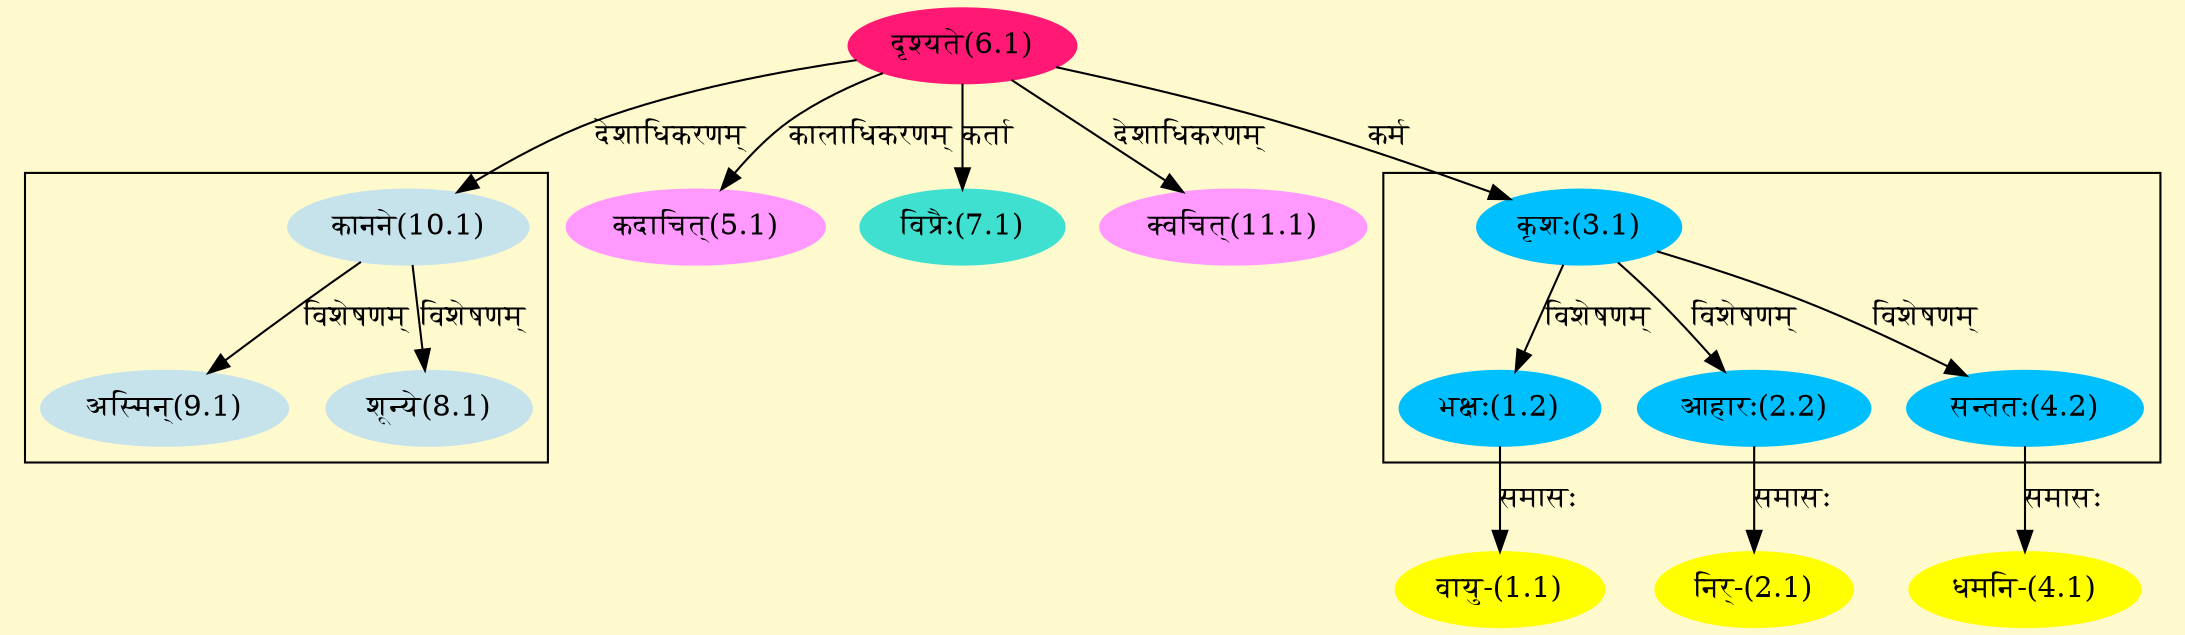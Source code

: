 digraph G{
rankdir=BT;
 compound=true;
 bgcolor="lemonchiffon1";

subgraph cluster_1{
Node1_2 [style=filled, color="#00BFFF" label = "भक्षः(1.2)"]
Node3_1 [style=filled, color="#00BFFF" label = "कृशः(3.1)"]
Node2_2 [style=filled, color="#00BFFF" label = "आहारः(2.2)"]
Node4_2 [style=filled, color="#00BFFF" label = "सन्ततः(4.2)"]

}

subgraph cluster_2{
Node8_1 [style=filled, color="#C6E2EB" label = "शून्ये(8.1)"]
Node10_1 [style=filled, color="#C6E2EB" label = "कानने(10.1)"]
Node9_1 [style=filled, color="#C6E2EB" label = "अस्मिन्(9.1)"]

}
Node1_1 [style=filled, color="#FFFF00" label = "वायु-(1.1)"]
Node1_2 [style=filled, color="#00BFFF" label = "भक्षः(1.2)"]
Node2_1 [style=filled, color="#FFFF00" label = "निर्-(2.1)"]
Node2_2 [style=filled, color="#00BFFF" label = "आहारः(2.2)"]
Node3_1 [style=filled, color="#00BFFF" label = "कृशः(3.1)"]
Node6_1 [style=filled, color="#FF1975" label = "दृश्यते(6.1)"]
Node4_1 [style=filled, color="#FFFF00" label = "धमनि-(4.1)"]
Node4_2 [style=filled, color="#00BFFF" label = "सन्ततः(4.2)"]
Node5_1 [style=filled, color="#FF99FF" label = "कदाचित्(5.1)"]
Node [style=filled, color="" label = "()"]
Node7_1 [style=filled, color="#40E0D0" label = "विप्रैः(7.1)"]
Node10_1 [style=filled, color="#C6E2EB" label = "कानने(10.1)"]
Node11_1 [style=filled, color="#FF99FF" label = "क्वचित्(11.1)"]
/* Start of Relations section */

Node1_1 -> Node1_2 [  label="समासः"  dir="back" ]
Node1_2 -> Node3_1 [  label="विशेषणम्"  dir="back" ]
Node2_1 -> Node2_2 [  label="समासः"  dir="back" ]
Node2_2 -> Node3_1 [  label="विशेषणम्"  dir="back" ]
Node3_1 -> Node6_1 [  label="कर्म"  dir="back" ]
Node4_1 -> Node4_2 [  label="समासः"  dir="back" ]
Node4_2 -> Node3_1 [  label="विशेषणम्"  dir="back" ]
Node5_1 -> Node6_1 [  label="कालाधिकरणम्"  dir="back" ]
Node7_1 -> Node6_1 [  label="कर्ता"  dir="back" ]
Node8_1 -> Node10_1 [  label="विशेषणम्"  dir="back" ]
Node9_1 -> Node10_1 [  label="विशेषणम्"  dir="back" ]
Node10_1 -> Node6_1 [  label="देशाधिकरणम्"  dir="back" ]
Node11_1 -> Node6_1 [  label="देशाधिकरणम्"  dir="back" ]
}
